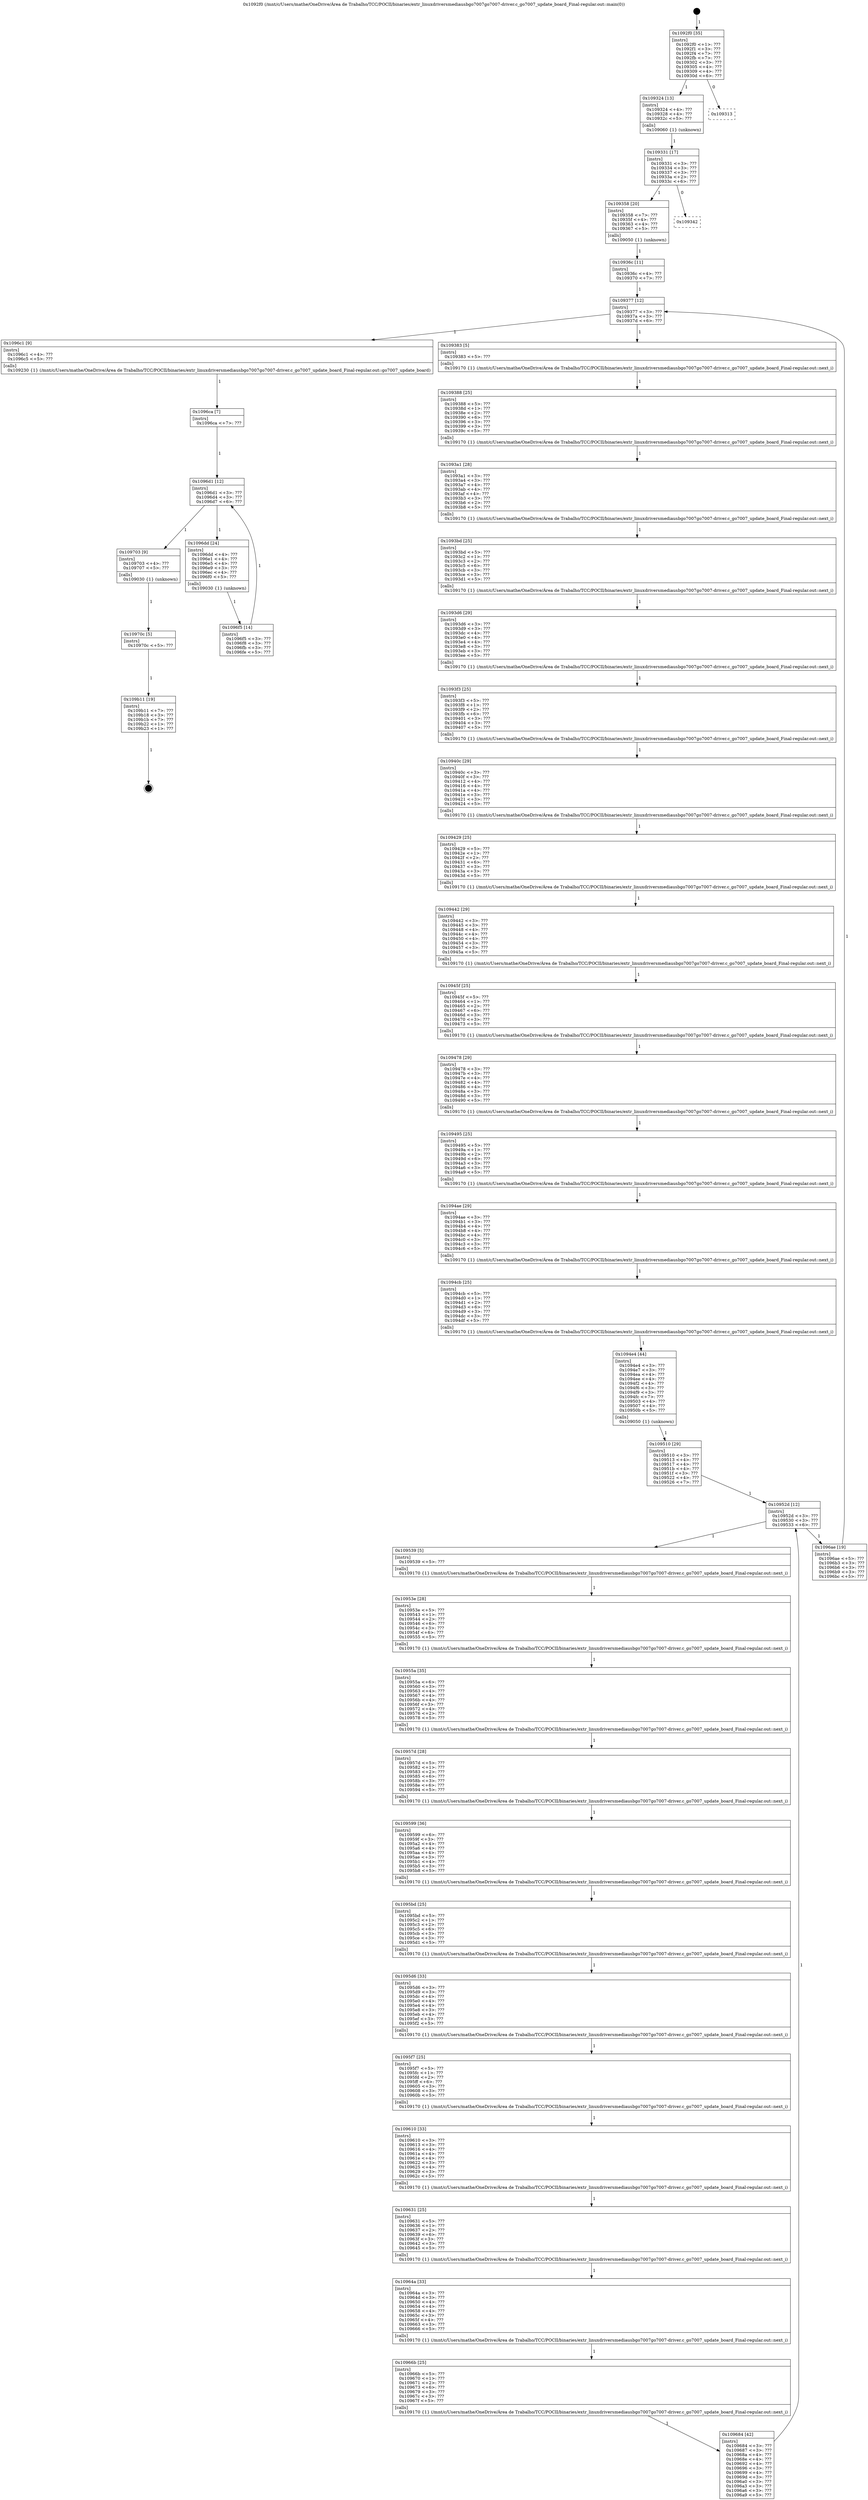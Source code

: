 digraph "0x1092f0" {
  label = "0x1092f0 (/mnt/c/Users/mathe/OneDrive/Área de Trabalho/TCC/POCII/binaries/extr_linuxdriversmediausbgo7007go7007-driver.c_go7007_update_board_Final-regular.out::main(0))"
  labelloc = "t"
  node[shape=record]

  Entry [label="",width=0.3,height=0.3,shape=circle,fillcolor=black,style=filled]
  "0x1092f0" [label="{
     0x1092f0 [35]\l
     | [instrs]\l
     &nbsp;&nbsp;0x1092f0 \<+1\>: ???\l
     &nbsp;&nbsp;0x1092f1 \<+3\>: ???\l
     &nbsp;&nbsp;0x1092f4 \<+7\>: ???\l
     &nbsp;&nbsp;0x1092fb \<+7\>: ???\l
     &nbsp;&nbsp;0x109302 \<+3\>: ???\l
     &nbsp;&nbsp;0x109305 \<+4\>: ???\l
     &nbsp;&nbsp;0x109309 \<+4\>: ???\l
     &nbsp;&nbsp;0x10930d \<+6\>: ???\l
  }"]
  "0x109324" [label="{
     0x109324 [13]\l
     | [instrs]\l
     &nbsp;&nbsp;0x109324 \<+4\>: ???\l
     &nbsp;&nbsp;0x109328 \<+4\>: ???\l
     &nbsp;&nbsp;0x10932c \<+5\>: ???\l
     | [calls]\l
     &nbsp;&nbsp;0x109060 \{1\} (unknown)\l
  }"]
  "0x109313" [label="{
     0x109313\l
  }", style=dashed]
  "0x109331" [label="{
     0x109331 [17]\l
     | [instrs]\l
     &nbsp;&nbsp;0x109331 \<+3\>: ???\l
     &nbsp;&nbsp;0x109334 \<+3\>: ???\l
     &nbsp;&nbsp;0x109337 \<+3\>: ???\l
     &nbsp;&nbsp;0x10933a \<+2\>: ???\l
     &nbsp;&nbsp;0x10933c \<+6\>: ???\l
  }"]
  "0x109358" [label="{
     0x109358 [20]\l
     | [instrs]\l
     &nbsp;&nbsp;0x109358 \<+7\>: ???\l
     &nbsp;&nbsp;0x10935f \<+4\>: ???\l
     &nbsp;&nbsp;0x109363 \<+4\>: ???\l
     &nbsp;&nbsp;0x109367 \<+5\>: ???\l
     | [calls]\l
     &nbsp;&nbsp;0x109050 \{1\} (unknown)\l
  }"]
  "0x109342" [label="{
     0x109342\l
  }", style=dashed]
  "0x109377" [label="{
     0x109377 [12]\l
     | [instrs]\l
     &nbsp;&nbsp;0x109377 \<+3\>: ???\l
     &nbsp;&nbsp;0x10937a \<+3\>: ???\l
     &nbsp;&nbsp;0x10937d \<+6\>: ???\l
  }"]
  "0x1096c1" [label="{
     0x1096c1 [9]\l
     | [instrs]\l
     &nbsp;&nbsp;0x1096c1 \<+4\>: ???\l
     &nbsp;&nbsp;0x1096c5 \<+5\>: ???\l
     | [calls]\l
     &nbsp;&nbsp;0x109230 \{1\} (/mnt/c/Users/mathe/OneDrive/Área de Trabalho/TCC/POCII/binaries/extr_linuxdriversmediausbgo7007go7007-driver.c_go7007_update_board_Final-regular.out::go7007_update_board)\l
  }"]
  "0x109383" [label="{
     0x109383 [5]\l
     | [instrs]\l
     &nbsp;&nbsp;0x109383 \<+5\>: ???\l
     | [calls]\l
     &nbsp;&nbsp;0x109170 \{1\} (/mnt/c/Users/mathe/OneDrive/Área de Trabalho/TCC/POCII/binaries/extr_linuxdriversmediausbgo7007go7007-driver.c_go7007_update_board_Final-regular.out::next_i)\l
  }"]
  "0x109388" [label="{
     0x109388 [25]\l
     | [instrs]\l
     &nbsp;&nbsp;0x109388 \<+5\>: ???\l
     &nbsp;&nbsp;0x10938d \<+1\>: ???\l
     &nbsp;&nbsp;0x10938e \<+2\>: ???\l
     &nbsp;&nbsp;0x109390 \<+6\>: ???\l
     &nbsp;&nbsp;0x109396 \<+3\>: ???\l
     &nbsp;&nbsp;0x109399 \<+3\>: ???\l
     &nbsp;&nbsp;0x10939c \<+5\>: ???\l
     | [calls]\l
     &nbsp;&nbsp;0x109170 \{1\} (/mnt/c/Users/mathe/OneDrive/Área de Trabalho/TCC/POCII/binaries/extr_linuxdriversmediausbgo7007go7007-driver.c_go7007_update_board_Final-regular.out::next_i)\l
  }"]
  "0x1093a1" [label="{
     0x1093a1 [28]\l
     | [instrs]\l
     &nbsp;&nbsp;0x1093a1 \<+3\>: ???\l
     &nbsp;&nbsp;0x1093a4 \<+3\>: ???\l
     &nbsp;&nbsp;0x1093a7 \<+4\>: ???\l
     &nbsp;&nbsp;0x1093ab \<+4\>: ???\l
     &nbsp;&nbsp;0x1093af \<+4\>: ???\l
     &nbsp;&nbsp;0x1093b3 \<+3\>: ???\l
     &nbsp;&nbsp;0x1093b6 \<+2\>: ???\l
     &nbsp;&nbsp;0x1093b8 \<+5\>: ???\l
     | [calls]\l
     &nbsp;&nbsp;0x109170 \{1\} (/mnt/c/Users/mathe/OneDrive/Área de Trabalho/TCC/POCII/binaries/extr_linuxdriversmediausbgo7007go7007-driver.c_go7007_update_board_Final-regular.out::next_i)\l
  }"]
  "0x1093bd" [label="{
     0x1093bd [25]\l
     | [instrs]\l
     &nbsp;&nbsp;0x1093bd \<+5\>: ???\l
     &nbsp;&nbsp;0x1093c2 \<+1\>: ???\l
     &nbsp;&nbsp;0x1093c3 \<+2\>: ???\l
     &nbsp;&nbsp;0x1093c5 \<+6\>: ???\l
     &nbsp;&nbsp;0x1093cb \<+3\>: ???\l
     &nbsp;&nbsp;0x1093ce \<+3\>: ???\l
     &nbsp;&nbsp;0x1093d1 \<+5\>: ???\l
     | [calls]\l
     &nbsp;&nbsp;0x109170 \{1\} (/mnt/c/Users/mathe/OneDrive/Área de Trabalho/TCC/POCII/binaries/extr_linuxdriversmediausbgo7007go7007-driver.c_go7007_update_board_Final-regular.out::next_i)\l
  }"]
  "0x1093d6" [label="{
     0x1093d6 [29]\l
     | [instrs]\l
     &nbsp;&nbsp;0x1093d6 \<+3\>: ???\l
     &nbsp;&nbsp;0x1093d9 \<+3\>: ???\l
     &nbsp;&nbsp;0x1093dc \<+4\>: ???\l
     &nbsp;&nbsp;0x1093e0 \<+4\>: ???\l
     &nbsp;&nbsp;0x1093e4 \<+4\>: ???\l
     &nbsp;&nbsp;0x1093e8 \<+3\>: ???\l
     &nbsp;&nbsp;0x1093eb \<+3\>: ???\l
     &nbsp;&nbsp;0x1093ee \<+5\>: ???\l
     | [calls]\l
     &nbsp;&nbsp;0x109170 \{1\} (/mnt/c/Users/mathe/OneDrive/Área de Trabalho/TCC/POCII/binaries/extr_linuxdriversmediausbgo7007go7007-driver.c_go7007_update_board_Final-regular.out::next_i)\l
  }"]
  "0x1093f3" [label="{
     0x1093f3 [25]\l
     | [instrs]\l
     &nbsp;&nbsp;0x1093f3 \<+5\>: ???\l
     &nbsp;&nbsp;0x1093f8 \<+1\>: ???\l
     &nbsp;&nbsp;0x1093f9 \<+2\>: ???\l
     &nbsp;&nbsp;0x1093fb \<+6\>: ???\l
     &nbsp;&nbsp;0x109401 \<+3\>: ???\l
     &nbsp;&nbsp;0x109404 \<+3\>: ???\l
     &nbsp;&nbsp;0x109407 \<+5\>: ???\l
     | [calls]\l
     &nbsp;&nbsp;0x109170 \{1\} (/mnt/c/Users/mathe/OneDrive/Área de Trabalho/TCC/POCII/binaries/extr_linuxdriversmediausbgo7007go7007-driver.c_go7007_update_board_Final-regular.out::next_i)\l
  }"]
  "0x10940c" [label="{
     0x10940c [29]\l
     | [instrs]\l
     &nbsp;&nbsp;0x10940c \<+3\>: ???\l
     &nbsp;&nbsp;0x10940f \<+3\>: ???\l
     &nbsp;&nbsp;0x109412 \<+4\>: ???\l
     &nbsp;&nbsp;0x109416 \<+4\>: ???\l
     &nbsp;&nbsp;0x10941a \<+4\>: ???\l
     &nbsp;&nbsp;0x10941e \<+3\>: ???\l
     &nbsp;&nbsp;0x109421 \<+3\>: ???\l
     &nbsp;&nbsp;0x109424 \<+5\>: ???\l
     | [calls]\l
     &nbsp;&nbsp;0x109170 \{1\} (/mnt/c/Users/mathe/OneDrive/Área de Trabalho/TCC/POCII/binaries/extr_linuxdriversmediausbgo7007go7007-driver.c_go7007_update_board_Final-regular.out::next_i)\l
  }"]
  "0x109429" [label="{
     0x109429 [25]\l
     | [instrs]\l
     &nbsp;&nbsp;0x109429 \<+5\>: ???\l
     &nbsp;&nbsp;0x10942e \<+1\>: ???\l
     &nbsp;&nbsp;0x10942f \<+2\>: ???\l
     &nbsp;&nbsp;0x109431 \<+6\>: ???\l
     &nbsp;&nbsp;0x109437 \<+3\>: ???\l
     &nbsp;&nbsp;0x10943a \<+3\>: ???\l
     &nbsp;&nbsp;0x10943d \<+5\>: ???\l
     | [calls]\l
     &nbsp;&nbsp;0x109170 \{1\} (/mnt/c/Users/mathe/OneDrive/Área de Trabalho/TCC/POCII/binaries/extr_linuxdriversmediausbgo7007go7007-driver.c_go7007_update_board_Final-regular.out::next_i)\l
  }"]
  "0x109442" [label="{
     0x109442 [29]\l
     | [instrs]\l
     &nbsp;&nbsp;0x109442 \<+3\>: ???\l
     &nbsp;&nbsp;0x109445 \<+3\>: ???\l
     &nbsp;&nbsp;0x109448 \<+4\>: ???\l
     &nbsp;&nbsp;0x10944c \<+4\>: ???\l
     &nbsp;&nbsp;0x109450 \<+4\>: ???\l
     &nbsp;&nbsp;0x109454 \<+3\>: ???\l
     &nbsp;&nbsp;0x109457 \<+3\>: ???\l
     &nbsp;&nbsp;0x10945a \<+5\>: ???\l
     | [calls]\l
     &nbsp;&nbsp;0x109170 \{1\} (/mnt/c/Users/mathe/OneDrive/Área de Trabalho/TCC/POCII/binaries/extr_linuxdriversmediausbgo7007go7007-driver.c_go7007_update_board_Final-regular.out::next_i)\l
  }"]
  "0x10945f" [label="{
     0x10945f [25]\l
     | [instrs]\l
     &nbsp;&nbsp;0x10945f \<+5\>: ???\l
     &nbsp;&nbsp;0x109464 \<+1\>: ???\l
     &nbsp;&nbsp;0x109465 \<+2\>: ???\l
     &nbsp;&nbsp;0x109467 \<+6\>: ???\l
     &nbsp;&nbsp;0x10946d \<+3\>: ???\l
     &nbsp;&nbsp;0x109470 \<+3\>: ???\l
     &nbsp;&nbsp;0x109473 \<+5\>: ???\l
     | [calls]\l
     &nbsp;&nbsp;0x109170 \{1\} (/mnt/c/Users/mathe/OneDrive/Área de Trabalho/TCC/POCII/binaries/extr_linuxdriversmediausbgo7007go7007-driver.c_go7007_update_board_Final-regular.out::next_i)\l
  }"]
  "0x109478" [label="{
     0x109478 [29]\l
     | [instrs]\l
     &nbsp;&nbsp;0x109478 \<+3\>: ???\l
     &nbsp;&nbsp;0x10947b \<+3\>: ???\l
     &nbsp;&nbsp;0x10947e \<+4\>: ???\l
     &nbsp;&nbsp;0x109482 \<+4\>: ???\l
     &nbsp;&nbsp;0x109486 \<+4\>: ???\l
     &nbsp;&nbsp;0x10948a \<+3\>: ???\l
     &nbsp;&nbsp;0x10948d \<+3\>: ???\l
     &nbsp;&nbsp;0x109490 \<+5\>: ???\l
     | [calls]\l
     &nbsp;&nbsp;0x109170 \{1\} (/mnt/c/Users/mathe/OneDrive/Área de Trabalho/TCC/POCII/binaries/extr_linuxdriversmediausbgo7007go7007-driver.c_go7007_update_board_Final-regular.out::next_i)\l
  }"]
  "0x109495" [label="{
     0x109495 [25]\l
     | [instrs]\l
     &nbsp;&nbsp;0x109495 \<+5\>: ???\l
     &nbsp;&nbsp;0x10949a \<+1\>: ???\l
     &nbsp;&nbsp;0x10949b \<+2\>: ???\l
     &nbsp;&nbsp;0x10949d \<+6\>: ???\l
     &nbsp;&nbsp;0x1094a3 \<+3\>: ???\l
     &nbsp;&nbsp;0x1094a6 \<+3\>: ???\l
     &nbsp;&nbsp;0x1094a9 \<+5\>: ???\l
     | [calls]\l
     &nbsp;&nbsp;0x109170 \{1\} (/mnt/c/Users/mathe/OneDrive/Área de Trabalho/TCC/POCII/binaries/extr_linuxdriversmediausbgo7007go7007-driver.c_go7007_update_board_Final-regular.out::next_i)\l
  }"]
  "0x1094ae" [label="{
     0x1094ae [29]\l
     | [instrs]\l
     &nbsp;&nbsp;0x1094ae \<+3\>: ???\l
     &nbsp;&nbsp;0x1094b1 \<+3\>: ???\l
     &nbsp;&nbsp;0x1094b4 \<+4\>: ???\l
     &nbsp;&nbsp;0x1094b8 \<+4\>: ???\l
     &nbsp;&nbsp;0x1094bc \<+4\>: ???\l
     &nbsp;&nbsp;0x1094c0 \<+3\>: ???\l
     &nbsp;&nbsp;0x1094c3 \<+3\>: ???\l
     &nbsp;&nbsp;0x1094c6 \<+5\>: ???\l
     | [calls]\l
     &nbsp;&nbsp;0x109170 \{1\} (/mnt/c/Users/mathe/OneDrive/Área de Trabalho/TCC/POCII/binaries/extr_linuxdriversmediausbgo7007go7007-driver.c_go7007_update_board_Final-regular.out::next_i)\l
  }"]
  "0x1094cb" [label="{
     0x1094cb [25]\l
     | [instrs]\l
     &nbsp;&nbsp;0x1094cb \<+5\>: ???\l
     &nbsp;&nbsp;0x1094d0 \<+1\>: ???\l
     &nbsp;&nbsp;0x1094d1 \<+2\>: ???\l
     &nbsp;&nbsp;0x1094d3 \<+6\>: ???\l
     &nbsp;&nbsp;0x1094d9 \<+3\>: ???\l
     &nbsp;&nbsp;0x1094dc \<+3\>: ???\l
     &nbsp;&nbsp;0x1094df \<+5\>: ???\l
     | [calls]\l
     &nbsp;&nbsp;0x109170 \{1\} (/mnt/c/Users/mathe/OneDrive/Área de Trabalho/TCC/POCII/binaries/extr_linuxdriversmediausbgo7007go7007-driver.c_go7007_update_board_Final-regular.out::next_i)\l
  }"]
  "0x1094e4" [label="{
     0x1094e4 [44]\l
     | [instrs]\l
     &nbsp;&nbsp;0x1094e4 \<+3\>: ???\l
     &nbsp;&nbsp;0x1094e7 \<+3\>: ???\l
     &nbsp;&nbsp;0x1094ea \<+4\>: ???\l
     &nbsp;&nbsp;0x1094ee \<+4\>: ???\l
     &nbsp;&nbsp;0x1094f2 \<+4\>: ???\l
     &nbsp;&nbsp;0x1094f6 \<+3\>: ???\l
     &nbsp;&nbsp;0x1094f9 \<+3\>: ???\l
     &nbsp;&nbsp;0x1094fc \<+7\>: ???\l
     &nbsp;&nbsp;0x109503 \<+4\>: ???\l
     &nbsp;&nbsp;0x109507 \<+4\>: ???\l
     &nbsp;&nbsp;0x10950b \<+5\>: ???\l
     | [calls]\l
     &nbsp;&nbsp;0x109050 \{1\} (unknown)\l
  }"]
  "0x10952d" [label="{
     0x10952d [12]\l
     | [instrs]\l
     &nbsp;&nbsp;0x10952d \<+3\>: ???\l
     &nbsp;&nbsp;0x109530 \<+3\>: ???\l
     &nbsp;&nbsp;0x109533 \<+6\>: ???\l
  }"]
  "0x1096ae" [label="{
     0x1096ae [19]\l
     | [instrs]\l
     &nbsp;&nbsp;0x1096ae \<+5\>: ???\l
     &nbsp;&nbsp;0x1096b3 \<+3\>: ???\l
     &nbsp;&nbsp;0x1096b6 \<+3\>: ???\l
     &nbsp;&nbsp;0x1096b9 \<+3\>: ???\l
     &nbsp;&nbsp;0x1096bc \<+5\>: ???\l
  }"]
  "0x109539" [label="{
     0x109539 [5]\l
     | [instrs]\l
     &nbsp;&nbsp;0x109539 \<+5\>: ???\l
     | [calls]\l
     &nbsp;&nbsp;0x109170 \{1\} (/mnt/c/Users/mathe/OneDrive/Área de Trabalho/TCC/POCII/binaries/extr_linuxdriversmediausbgo7007go7007-driver.c_go7007_update_board_Final-regular.out::next_i)\l
  }"]
  "0x10953e" [label="{
     0x10953e [28]\l
     | [instrs]\l
     &nbsp;&nbsp;0x10953e \<+5\>: ???\l
     &nbsp;&nbsp;0x109543 \<+1\>: ???\l
     &nbsp;&nbsp;0x109544 \<+2\>: ???\l
     &nbsp;&nbsp;0x109546 \<+6\>: ???\l
     &nbsp;&nbsp;0x10954c \<+3\>: ???\l
     &nbsp;&nbsp;0x10954f \<+6\>: ???\l
     &nbsp;&nbsp;0x109555 \<+5\>: ???\l
     | [calls]\l
     &nbsp;&nbsp;0x109170 \{1\} (/mnt/c/Users/mathe/OneDrive/Área de Trabalho/TCC/POCII/binaries/extr_linuxdriversmediausbgo7007go7007-driver.c_go7007_update_board_Final-regular.out::next_i)\l
  }"]
  "0x10955a" [label="{
     0x10955a [35]\l
     | [instrs]\l
     &nbsp;&nbsp;0x10955a \<+6\>: ???\l
     &nbsp;&nbsp;0x109560 \<+3\>: ???\l
     &nbsp;&nbsp;0x109563 \<+4\>: ???\l
     &nbsp;&nbsp;0x109567 \<+4\>: ???\l
     &nbsp;&nbsp;0x10956b \<+4\>: ???\l
     &nbsp;&nbsp;0x10956f \<+3\>: ???\l
     &nbsp;&nbsp;0x109572 \<+4\>: ???\l
     &nbsp;&nbsp;0x109576 \<+2\>: ???\l
     &nbsp;&nbsp;0x109578 \<+5\>: ???\l
     | [calls]\l
     &nbsp;&nbsp;0x109170 \{1\} (/mnt/c/Users/mathe/OneDrive/Área de Trabalho/TCC/POCII/binaries/extr_linuxdriversmediausbgo7007go7007-driver.c_go7007_update_board_Final-regular.out::next_i)\l
  }"]
  "0x10957d" [label="{
     0x10957d [28]\l
     | [instrs]\l
     &nbsp;&nbsp;0x10957d \<+5\>: ???\l
     &nbsp;&nbsp;0x109582 \<+1\>: ???\l
     &nbsp;&nbsp;0x109583 \<+2\>: ???\l
     &nbsp;&nbsp;0x109585 \<+6\>: ???\l
     &nbsp;&nbsp;0x10958b \<+3\>: ???\l
     &nbsp;&nbsp;0x10958e \<+6\>: ???\l
     &nbsp;&nbsp;0x109594 \<+5\>: ???\l
     | [calls]\l
     &nbsp;&nbsp;0x109170 \{1\} (/mnt/c/Users/mathe/OneDrive/Área de Trabalho/TCC/POCII/binaries/extr_linuxdriversmediausbgo7007go7007-driver.c_go7007_update_board_Final-regular.out::next_i)\l
  }"]
  "0x109599" [label="{
     0x109599 [36]\l
     | [instrs]\l
     &nbsp;&nbsp;0x109599 \<+6\>: ???\l
     &nbsp;&nbsp;0x10959f \<+3\>: ???\l
     &nbsp;&nbsp;0x1095a2 \<+4\>: ???\l
     &nbsp;&nbsp;0x1095a6 \<+4\>: ???\l
     &nbsp;&nbsp;0x1095aa \<+4\>: ???\l
     &nbsp;&nbsp;0x1095ae \<+3\>: ???\l
     &nbsp;&nbsp;0x1095b1 \<+4\>: ???\l
     &nbsp;&nbsp;0x1095b5 \<+3\>: ???\l
     &nbsp;&nbsp;0x1095b8 \<+5\>: ???\l
     | [calls]\l
     &nbsp;&nbsp;0x109170 \{1\} (/mnt/c/Users/mathe/OneDrive/Área de Trabalho/TCC/POCII/binaries/extr_linuxdriversmediausbgo7007go7007-driver.c_go7007_update_board_Final-regular.out::next_i)\l
  }"]
  "0x1095bd" [label="{
     0x1095bd [25]\l
     | [instrs]\l
     &nbsp;&nbsp;0x1095bd \<+5\>: ???\l
     &nbsp;&nbsp;0x1095c2 \<+1\>: ???\l
     &nbsp;&nbsp;0x1095c3 \<+2\>: ???\l
     &nbsp;&nbsp;0x1095c5 \<+6\>: ???\l
     &nbsp;&nbsp;0x1095cb \<+3\>: ???\l
     &nbsp;&nbsp;0x1095ce \<+3\>: ???\l
     &nbsp;&nbsp;0x1095d1 \<+5\>: ???\l
     | [calls]\l
     &nbsp;&nbsp;0x109170 \{1\} (/mnt/c/Users/mathe/OneDrive/Área de Trabalho/TCC/POCII/binaries/extr_linuxdriversmediausbgo7007go7007-driver.c_go7007_update_board_Final-regular.out::next_i)\l
  }"]
  "0x1095d6" [label="{
     0x1095d6 [33]\l
     | [instrs]\l
     &nbsp;&nbsp;0x1095d6 \<+3\>: ???\l
     &nbsp;&nbsp;0x1095d9 \<+3\>: ???\l
     &nbsp;&nbsp;0x1095dc \<+4\>: ???\l
     &nbsp;&nbsp;0x1095e0 \<+4\>: ???\l
     &nbsp;&nbsp;0x1095e4 \<+4\>: ???\l
     &nbsp;&nbsp;0x1095e8 \<+3\>: ???\l
     &nbsp;&nbsp;0x1095eb \<+4\>: ???\l
     &nbsp;&nbsp;0x1095ef \<+3\>: ???\l
     &nbsp;&nbsp;0x1095f2 \<+5\>: ???\l
     | [calls]\l
     &nbsp;&nbsp;0x109170 \{1\} (/mnt/c/Users/mathe/OneDrive/Área de Trabalho/TCC/POCII/binaries/extr_linuxdriversmediausbgo7007go7007-driver.c_go7007_update_board_Final-regular.out::next_i)\l
  }"]
  "0x1095f7" [label="{
     0x1095f7 [25]\l
     | [instrs]\l
     &nbsp;&nbsp;0x1095f7 \<+5\>: ???\l
     &nbsp;&nbsp;0x1095fc \<+1\>: ???\l
     &nbsp;&nbsp;0x1095fd \<+2\>: ???\l
     &nbsp;&nbsp;0x1095ff \<+6\>: ???\l
     &nbsp;&nbsp;0x109605 \<+3\>: ???\l
     &nbsp;&nbsp;0x109608 \<+3\>: ???\l
     &nbsp;&nbsp;0x10960b \<+5\>: ???\l
     | [calls]\l
     &nbsp;&nbsp;0x109170 \{1\} (/mnt/c/Users/mathe/OneDrive/Área de Trabalho/TCC/POCII/binaries/extr_linuxdriversmediausbgo7007go7007-driver.c_go7007_update_board_Final-regular.out::next_i)\l
  }"]
  "0x109610" [label="{
     0x109610 [33]\l
     | [instrs]\l
     &nbsp;&nbsp;0x109610 \<+3\>: ???\l
     &nbsp;&nbsp;0x109613 \<+3\>: ???\l
     &nbsp;&nbsp;0x109616 \<+4\>: ???\l
     &nbsp;&nbsp;0x10961a \<+4\>: ???\l
     &nbsp;&nbsp;0x10961e \<+4\>: ???\l
     &nbsp;&nbsp;0x109622 \<+3\>: ???\l
     &nbsp;&nbsp;0x109625 \<+4\>: ???\l
     &nbsp;&nbsp;0x109629 \<+3\>: ???\l
     &nbsp;&nbsp;0x10962c \<+5\>: ???\l
     | [calls]\l
     &nbsp;&nbsp;0x109170 \{1\} (/mnt/c/Users/mathe/OneDrive/Área de Trabalho/TCC/POCII/binaries/extr_linuxdriversmediausbgo7007go7007-driver.c_go7007_update_board_Final-regular.out::next_i)\l
  }"]
  "0x109631" [label="{
     0x109631 [25]\l
     | [instrs]\l
     &nbsp;&nbsp;0x109631 \<+5\>: ???\l
     &nbsp;&nbsp;0x109636 \<+1\>: ???\l
     &nbsp;&nbsp;0x109637 \<+2\>: ???\l
     &nbsp;&nbsp;0x109639 \<+6\>: ???\l
     &nbsp;&nbsp;0x10963f \<+3\>: ???\l
     &nbsp;&nbsp;0x109642 \<+3\>: ???\l
     &nbsp;&nbsp;0x109645 \<+5\>: ???\l
     | [calls]\l
     &nbsp;&nbsp;0x109170 \{1\} (/mnt/c/Users/mathe/OneDrive/Área de Trabalho/TCC/POCII/binaries/extr_linuxdriversmediausbgo7007go7007-driver.c_go7007_update_board_Final-regular.out::next_i)\l
  }"]
  "0x10964a" [label="{
     0x10964a [33]\l
     | [instrs]\l
     &nbsp;&nbsp;0x10964a \<+3\>: ???\l
     &nbsp;&nbsp;0x10964d \<+3\>: ???\l
     &nbsp;&nbsp;0x109650 \<+4\>: ???\l
     &nbsp;&nbsp;0x109654 \<+4\>: ???\l
     &nbsp;&nbsp;0x109658 \<+4\>: ???\l
     &nbsp;&nbsp;0x10965c \<+3\>: ???\l
     &nbsp;&nbsp;0x10965f \<+4\>: ???\l
     &nbsp;&nbsp;0x109663 \<+3\>: ???\l
     &nbsp;&nbsp;0x109666 \<+5\>: ???\l
     | [calls]\l
     &nbsp;&nbsp;0x109170 \{1\} (/mnt/c/Users/mathe/OneDrive/Área de Trabalho/TCC/POCII/binaries/extr_linuxdriversmediausbgo7007go7007-driver.c_go7007_update_board_Final-regular.out::next_i)\l
  }"]
  "0x10966b" [label="{
     0x10966b [25]\l
     | [instrs]\l
     &nbsp;&nbsp;0x10966b \<+5\>: ???\l
     &nbsp;&nbsp;0x109670 \<+1\>: ???\l
     &nbsp;&nbsp;0x109671 \<+2\>: ???\l
     &nbsp;&nbsp;0x109673 \<+6\>: ???\l
     &nbsp;&nbsp;0x109679 \<+3\>: ???\l
     &nbsp;&nbsp;0x10967c \<+3\>: ???\l
     &nbsp;&nbsp;0x10967f \<+5\>: ???\l
     | [calls]\l
     &nbsp;&nbsp;0x109170 \{1\} (/mnt/c/Users/mathe/OneDrive/Área de Trabalho/TCC/POCII/binaries/extr_linuxdriversmediausbgo7007go7007-driver.c_go7007_update_board_Final-regular.out::next_i)\l
  }"]
  "0x109684" [label="{
     0x109684 [42]\l
     | [instrs]\l
     &nbsp;&nbsp;0x109684 \<+3\>: ???\l
     &nbsp;&nbsp;0x109687 \<+3\>: ???\l
     &nbsp;&nbsp;0x10968a \<+4\>: ???\l
     &nbsp;&nbsp;0x10968e \<+4\>: ???\l
     &nbsp;&nbsp;0x109692 \<+4\>: ???\l
     &nbsp;&nbsp;0x109696 \<+3\>: ???\l
     &nbsp;&nbsp;0x109699 \<+4\>: ???\l
     &nbsp;&nbsp;0x10969d \<+3\>: ???\l
     &nbsp;&nbsp;0x1096a0 \<+3\>: ???\l
     &nbsp;&nbsp;0x1096a3 \<+3\>: ???\l
     &nbsp;&nbsp;0x1096a6 \<+3\>: ???\l
     &nbsp;&nbsp;0x1096a9 \<+5\>: ???\l
  }"]
  "0x109510" [label="{
     0x109510 [29]\l
     | [instrs]\l
     &nbsp;&nbsp;0x109510 \<+3\>: ???\l
     &nbsp;&nbsp;0x109513 \<+4\>: ???\l
     &nbsp;&nbsp;0x109517 \<+4\>: ???\l
     &nbsp;&nbsp;0x10951b \<+4\>: ???\l
     &nbsp;&nbsp;0x10951f \<+3\>: ???\l
     &nbsp;&nbsp;0x109522 \<+4\>: ???\l
     &nbsp;&nbsp;0x109526 \<+7\>: ???\l
  }"]
  Exit [label="",width=0.3,height=0.3,shape=circle,fillcolor=black,style=filled,peripheries=2]
  "0x10936c" [label="{
     0x10936c [11]\l
     | [instrs]\l
     &nbsp;&nbsp;0x10936c \<+4\>: ???\l
     &nbsp;&nbsp;0x109370 \<+7\>: ???\l
  }"]
  "0x1096d1" [label="{
     0x1096d1 [12]\l
     | [instrs]\l
     &nbsp;&nbsp;0x1096d1 \<+3\>: ???\l
     &nbsp;&nbsp;0x1096d4 \<+3\>: ???\l
     &nbsp;&nbsp;0x1096d7 \<+6\>: ???\l
  }"]
  "0x109703" [label="{
     0x109703 [9]\l
     | [instrs]\l
     &nbsp;&nbsp;0x109703 \<+4\>: ???\l
     &nbsp;&nbsp;0x109707 \<+5\>: ???\l
     | [calls]\l
     &nbsp;&nbsp;0x109030 \{1\} (unknown)\l
  }"]
  "0x1096dd" [label="{
     0x1096dd [24]\l
     | [instrs]\l
     &nbsp;&nbsp;0x1096dd \<+4\>: ???\l
     &nbsp;&nbsp;0x1096e1 \<+4\>: ???\l
     &nbsp;&nbsp;0x1096e5 \<+4\>: ???\l
     &nbsp;&nbsp;0x1096e9 \<+3\>: ???\l
     &nbsp;&nbsp;0x1096ec \<+4\>: ???\l
     &nbsp;&nbsp;0x1096f0 \<+5\>: ???\l
     | [calls]\l
     &nbsp;&nbsp;0x109030 \{1\} (unknown)\l
  }"]
  "0x1096f5" [label="{
     0x1096f5 [14]\l
     | [instrs]\l
     &nbsp;&nbsp;0x1096f5 \<+3\>: ???\l
     &nbsp;&nbsp;0x1096f8 \<+3\>: ???\l
     &nbsp;&nbsp;0x1096fb \<+3\>: ???\l
     &nbsp;&nbsp;0x1096fe \<+5\>: ???\l
  }"]
  "0x1096ca" [label="{
     0x1096ca [7]\l
     | [instrs]\l
     &nbsp;&nbsp;0x1096ca \<+7\>: ???\l
  }"]
  "0x10970c" [label="{
     0x10970c [5]\l
     | [instrs]\l
     &nbsp;&nbsp;0x10970c \<+5\>: ???\l
  }"]
  "0x109b11" [label="{
     0x109b11 [19]\l
     | [instrs]\l
     &nbsp;&nbsp;0x109b11 \<+7\>: ???\l
     &nbsp;&nbsp;0x109b18 \<+3\>: ???\l
     &nbsp;&nbsp;0x109b1b \<+7\>: ???\l
     &nbsp;&nbsp;0x109b22 \<+1\>: ???\l
     &nbsp;&nbsp;0x109b23 \<+1\>: ???\l
  }"]
  Entry -> "0x1092f0" [label=" 1"]
  "0x1092f0" -> "0x109324" [label=" 1"]
  "0x1092f0" -> "0x109313" [label=" 0"]
  "0x109324" -> "0x109331" [label=" 1"]
  "0x109331" -> "0x109358" [label=" 1"]
  "0x109331" -> "0x109342" [label=" 0"]
  "0x109358" -> "0x10936c" [label=" 1"]
  "0x109377" -> "0x1096c1" [label=" 1"]
  "0x109377" -> "0x109383" [label=" 1"]
  "0x109383" -> "0x109388" [label=" 1"]
  "0x109388" -> "0x1093a1" [label=" 1"]
  "0x1093a1" -> "0x1093bd" [label=" 1"]
  "0x1093bd" -> "0x1093d6" [label=" 1"]
  "0x1093d6" -> "0x1093f3" [label=" 1"]
  "0x1093f3" -> "0x10940c" [label=" 1"]
  "0x10940c" -> "0x109429" [label=" 1"]
  "0x109429" -> "0x109442" [label=" 1"]
  "0x109442" -> "0x10945f" [label=" 1"]
  "0x10945f" -> "0x109478" [label=" 1"]
  "0x109478" -> "0x109495" [label=" 1"]
  "0x109495" -> "0x1094ae" [label=" 1"]
  "0x1094ae" -> "0x1094cb" [label=" 1"]
  "0x1094cb" -> "0x1094e4" [label=" 1"]
  "0x1094e4" -> "0x109510" [label=" 1"]
  "0x10952d" -> "0x1096ae" [label=" 1"]
  "0x10952d" -> "0x109539" [label=" 1"]
  "0x109539" -> "0x10953e" [label=" 1"]
  "0x10953e" -> "0x10955a" [label=" 1"]
  "0x10955a" -> "0x10957d" [label=" 1"]
  "0x10957d" -> "0x109599" [label=" 1"]
  "0x109599" -> "0x1095bd" [label=" 1"]
  "0x1095bd" -> "0x1095d6" [label=" 1"]
  "0x1095d6" -> "0x1095f7" [label=" 1"]
  "0x1095f7" -> "0x109610" [label=" 1"]
  "0x109610" -> "0x109631" [label=" 1"]
  "0x109631" -> "0x10964a" [label=" 1"]
  "0x10964a" -> "0x10966b" [label=" 1"]
  "0x10966b" -> "0x109684" [label=" 1"]
  "0x109510" -> "0x10952d" [label=" 1"]
  "0x109684" -> "0x10952d" [label=" 1"]
  "0x109b11" -> Exit [label=" 1"]
  "0x10936c" -> "0x109377" [label=" 1"]
  "0x1096ae" -> "0x109377" [label=" 1"]
  "0x1096c1" -> "0x1096ca" [label=" 1"]
  "0x1096d1" -> "0x109703" [label=" 1"]
  "0x1096d1" -> "0x1096dd" [label=" 1"]
  "0x1096dd" -> "0x1096f5" [label=" 1"]
  "0x1096ca" -> "0x1096d1" [label=" 1"]
  "0x1096f5" -> "0x1096d1" [label=" 1"]
  "0x109703" -> "0x10970c" [label=" 1"]
  "0x10970c" -> "0x109b11" [label=" 1"]
}
